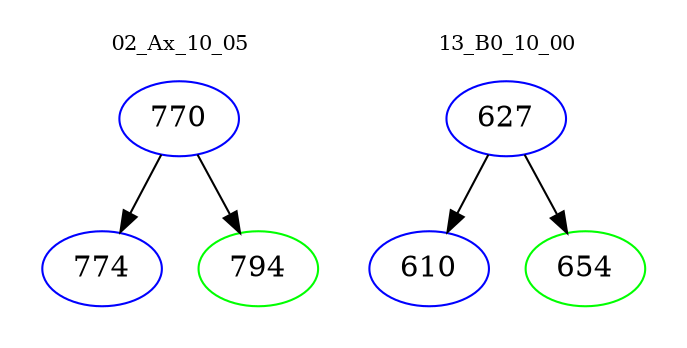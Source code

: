 digraph{
subgraph cluster_0 {
color = white
label = "02_Ax_10_05";
fontsize=10;
T0_770 [label="770", color="blue"]
T0_770 -> T0_774 [color="black"]
T0_774 [label="774", color="blue"]
T0_770 -> T0_794 [color="black"]
T0_794 [label="794", color="green"]
}
subgraph cluster_1 {
color = white
label = "13_B0_10_00";
fontsize=10;
T1_627 [label="627", color="blue"]
T1_627 -> T1_610 [color="black"]
T1_610 [label="610", color="blue"]
T1_627 -> T1_654 [color="black"]
T1_654 [label="654", color="green"]
}
}
